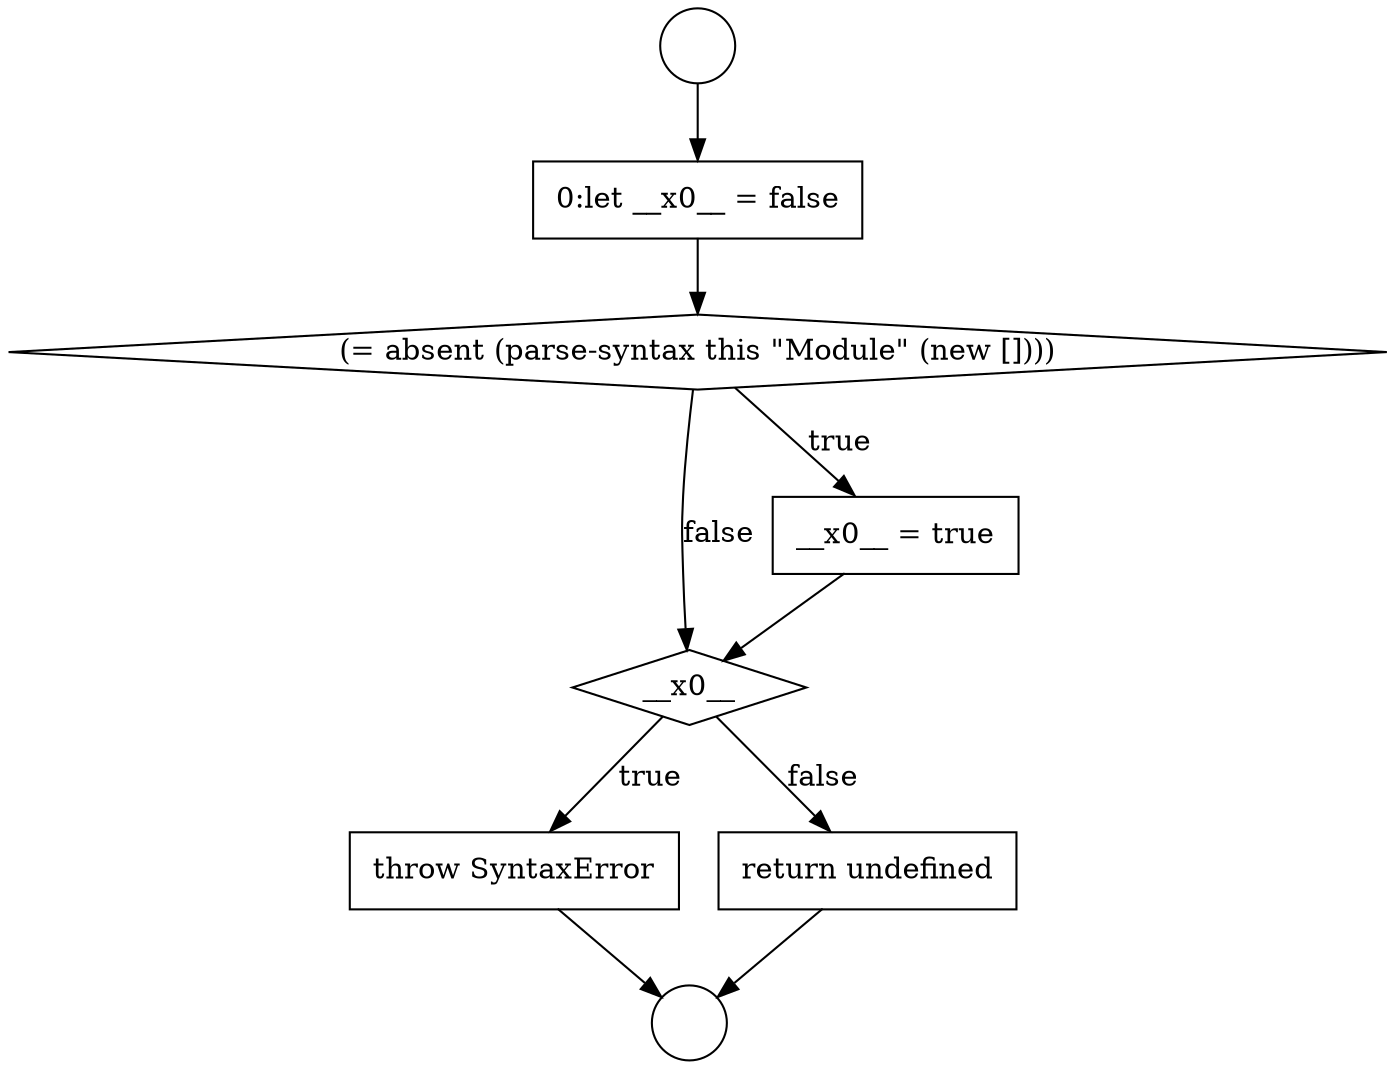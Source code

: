 digraph {
  node19722 [shape=none, margin=0, label=<<font color="black">
    <table border="0" cellborder="1" cellspacing="0" cellpadding="10">
      <tr><td align="left">throw SyntaxError</td></tr>
    </table>
  </font>> color="black" fillcolor="white" style=filled]
  node19719 [shape=diamond, label=<<font color="black">(= absent (parse-syntax this &quot;Module&quot; (new [])))</font>> color="black" fillcolor="white" style=filled]
  node19717 [shape=circle label=" " color="black" fillcolor="white" style=filled]
  node19716 [shape=circle label=" " color="black" fillcolor="white" style=filled]
  node19723 [shape=none, margin=0, label=<<font color="black">
    <table border="0" cellborder="1" cellspacing="0" cellpadding="10">
      <tr><td align="left">return undefined</td></tr>
    </table>
  </font>> color="black" fillcolor="white" style=filled]
  node19721 [shape=diamond, label=<<font color="black">__x0__</font>> color="black" fillcolor="white" style=filled]
  node19718 [shape=none, margin=0, label=<<font color="black">
    <table border="0" cellborder="1" cellspacing="0" cellpadding="10">
      <tr><td align="left">0:let __x0__ = false</td></tr>
    </table>
  </font>> color="black" fillcolor="white" style=filled]
  node19720 [shape=none, margin=0, label=<<font color="black">
    <table border="0" cellborder="1" cellspacing="0" cellpadding="10">
      <tr><td align="left">__x0__ = true</td></tr>
    </table>
  </font>> color="black" fillcolor="white" style=filled]
  node19719 -> node19720 [label=<<font color="black">true</font>> color="black"]
  node19719 -> node19721 [label=<<font color="black">false</font>> color="black"]
  node19723 -> node19717 [ color="black"]
  node19716 -> node19718 [ color="black"]
  node19721 -> node19722 [label=<<font color="black">true</font>> color="black"]
  node19721 -> node19723 [label=<<font color="black">false</font>> color="black"]
  node19718 -> node19719 [ color="black"]
  node19722 -> node19717 [ color="black"]
  node19720 -> node19721 [ color="black"]
}
